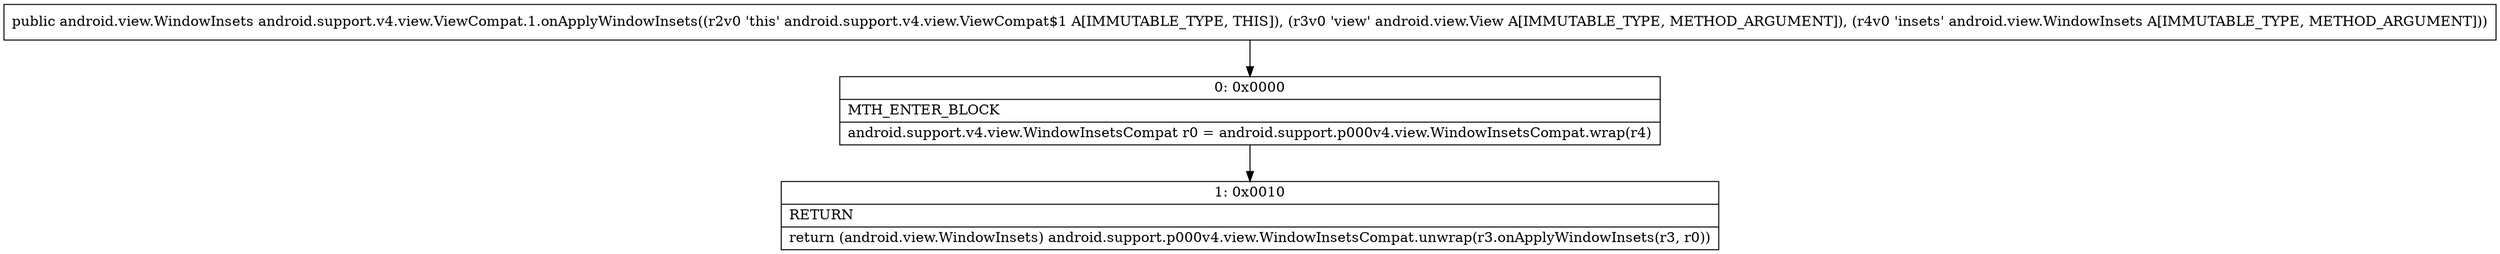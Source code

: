digraph "CFG forandroid.support.v4.view.ViewCompat.1.onApplyWindowInsets(Landroid\/view\/View;Landroid\/view\/WindowInsets;)Landroid\/view\/WindowInsets;" {
Node_0 [shape=record,label="{0\:\ 0x0000|MTH_ENTER_BLOCK\l|android.support.v4.view.WindowInsetsCompat r0 = android.support.p000v4.view.WindowInsetsCompat.wrap(r4)\l}"];
Node_1 [shape=record,label="{1\:\ 0x0010|RETURN\l|return (android.view.WindowInsets) android.support.p000v4.view.WindowInsetsCompat.unwrap(r3.onApplyWindowInsets(r3, r0))\l}"];
MethodNode[shape=record,label="{public android.view.WindowInsets android.support.v4.view.ViewCompat.1.onApplyWindowInsets((r2v0 'this' android.support.v4.view.ViewCompat$1 A[IMMUTABLE_TYPE, THIS]), (r3v0 'view' android.view.View A[IMMUTABLE_TYPE, METHOD_ARGUMENT]), (r4v0 'insets' android.view.WindowInsets A[IMMUTABLE_TYPE, METHOD_ARGUMENT])) }"];
MethodNode -> Node_0;
Node_0 -> Node_1;
}

